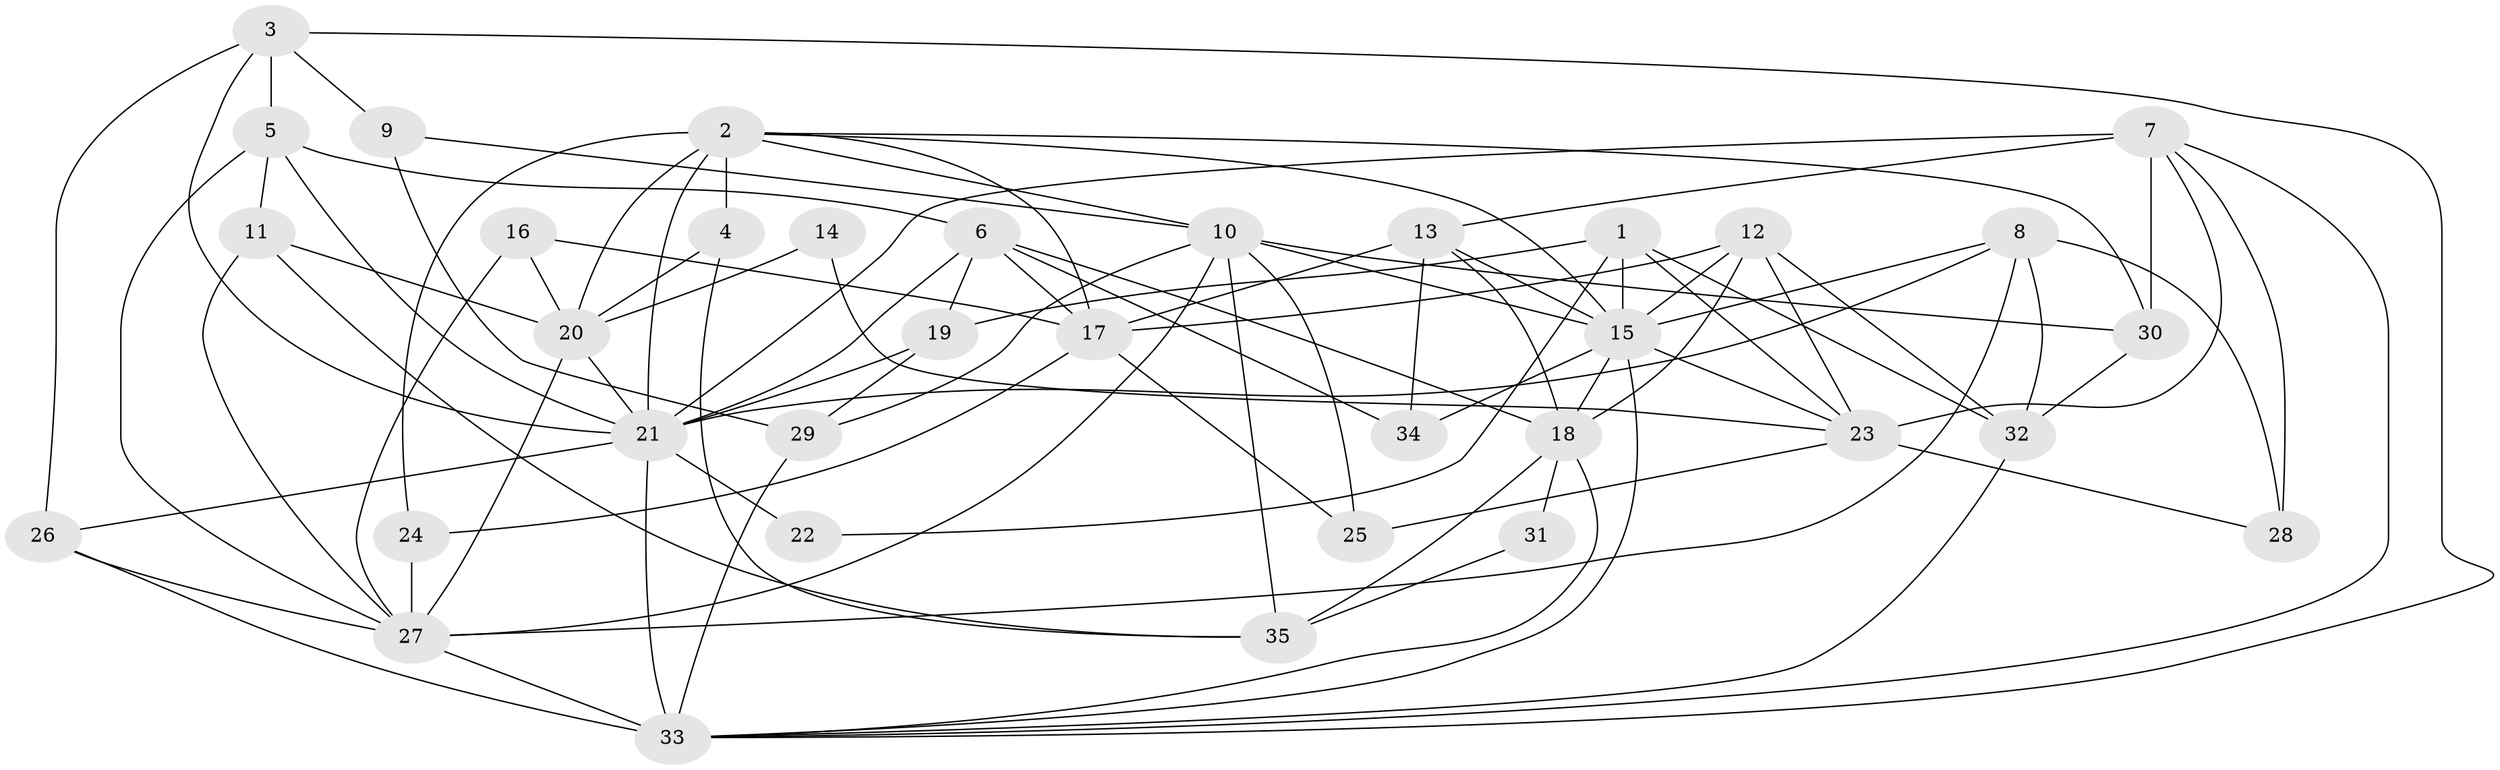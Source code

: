 // original degree distribution, {3: 0.2857142857142857, 5: 0.14285714285714285, 2: 0.17142857142857143, 9: 0.02857142857142857, 4: 0.22857142857142856, 6: 0.1, 7: 0.02857142857142857, 8: 0.014285714285714285}
// Generated by graph-tools (version 1.1) at 2025/02/03/09/25 03:02:05]
// undirected, 35 vertices, 91 edges
graph export_dot {
graph [start="1"]
  node [color=gray90,style=filled];
  1;
  2;
  3;
  4;
  5;
  6;
  7;
  8;
  9;
  10;
  11;
  12;
  13;
  14;
  15;
  16;
  17;
  18;
  19;
  20;
  21;
  22;
  23;
  24;
  25;
  26;
  27;
  28;
  29;
  30;
  31;
  32;
  33;
  34;
  35;
  1 -- 15 [weight=1.0];
  1 -- 19 [weight=1.0];
  1 -- 22 [weight=1.0];
  1 -- 23 [weight=1.0];
  1 -- 32 [weight=1.0];
  2 -- 4 [weight=2.0];
  2 -- 10 [weight=1.0];
  2 -- 15 [weight=1.0];
  2 -- 17 [weight=1.0];
  2 -- 20 [weight=1.0];
  2 -- 21 [weight=1.0];
  2 -- 24 [weight=1.0];
  2 -- 30 [weight=1.0];
  3 -- 5 [weight=1.0];
  3 -- 9 [weight=1.0];
  3 -- 21 [weight=1.0];
  3 -- 26 [weight=1.0];
  3 -- 33 [weight=1.0];
  4 -- 20 [weight=1.0];
  4 -- 35 [weight=1.0];
  5 -- 6 [weight=2.0];
  5 -- 11 [weight=1.0];
  5 -- 21 [weight=1.0];
  5 -- 27 [weight=2.0];
  6 -- 17 [weight=1.0];
  6 -- 18 [weight=1.0];
  6 -- 19 [weight=1.0];
  6 -- 21 [weight=1.0];
  6 -- 34 [weight=1.0];
  7 -- 13 [weight=1.0];
  7 -- 21 [weight=2.0];
  7 -- 23 [weight=1.0];
  7 -- 28 [weight=1.0];
  7 -- 30 [weight=1.0];
  7 -- 33 [weight=1.0];
  8 -- 15 [weight=1.0];
  8 -- 21 [weight=1.0];
  8 -- 27 [weight=2.0];
  8 -- 28 [weight=1.0];
  8 -- 32 [weight=1.0];
  9 -- 10 [weight=1.0];
  9 -- 29 [weight=1.0];
  10 -- 15 [weight=1.0];
  10 -- 25 [weight=1.0];
  10 -- 27 [weight=1.0];
  10 -- 29 [weight=1.0];
  10 -- 30 [weight=1.0];
  10 -- 35 [weight=1.0];
  11 -- 20 [weight=1.0];
  11 -- 27 [weight=1.0];
  11 -- 35 [weight=1.0];
  12 -- 15 [weight=1.0];
  12 -- 17 [weight=1.0];
  12 -- 18 [weight=1.0];
  12 -- 23 [weight=1.0];
  12 -- 32 [weight=1.0];
  13 -- 15 [weight=1.0];
  13 -- 17 [weight=2.0];
  13 -- 18 [weight=1.0];
  13 -- 34 [weight=1.0];
  14 -- 20 [weight=1.0];
  14 -- 23 [weight=1.0];
  15 -- 18 [weight=1.0];
  15 -- 23 [weight=1.0];
  15 -- 33 [weight=1.0];
  15 -- 34 [weight=1.0];
  16 -- 17 [weight=1.0];
  16 -- 20 [weight=1.0];
  16 -- 27 [weight=3.0];
  17 -- 24 [weight=1.0];
  17 -- 25 [weight=1.0];
  18 -- 31 [weight=1.0];
  18 -- 33 [weight=1.0];
  18 -- 35 [weight=1.0];
  19 -- 21 [weight=1.0];
  19 -- 29 [weight=1.0];
  20 -- 21 [weight=1.0];
  20 -- 27 [weight=1.0];
  21 -- 22 [weight=2.0];
  21 -- 26 [weight=1.0];
  21 -- 33 [weight=1.0];
  23 -- 25 [weight=1.0];
  23 -- 28 [weight=1.0];
  24 -- 27 [weight=2.0];
  26 -- 27 [weight=1.0];
  26 -- 33 [weight=1.0];
  27 -- 33 [weight=2.0];
  29 -- 33 [weight=2.0];
  30 -- 32 [weight=1.0];
  31 -- 35 [weight=1.0];
  32 -- 33 [weight=1.0];
}
